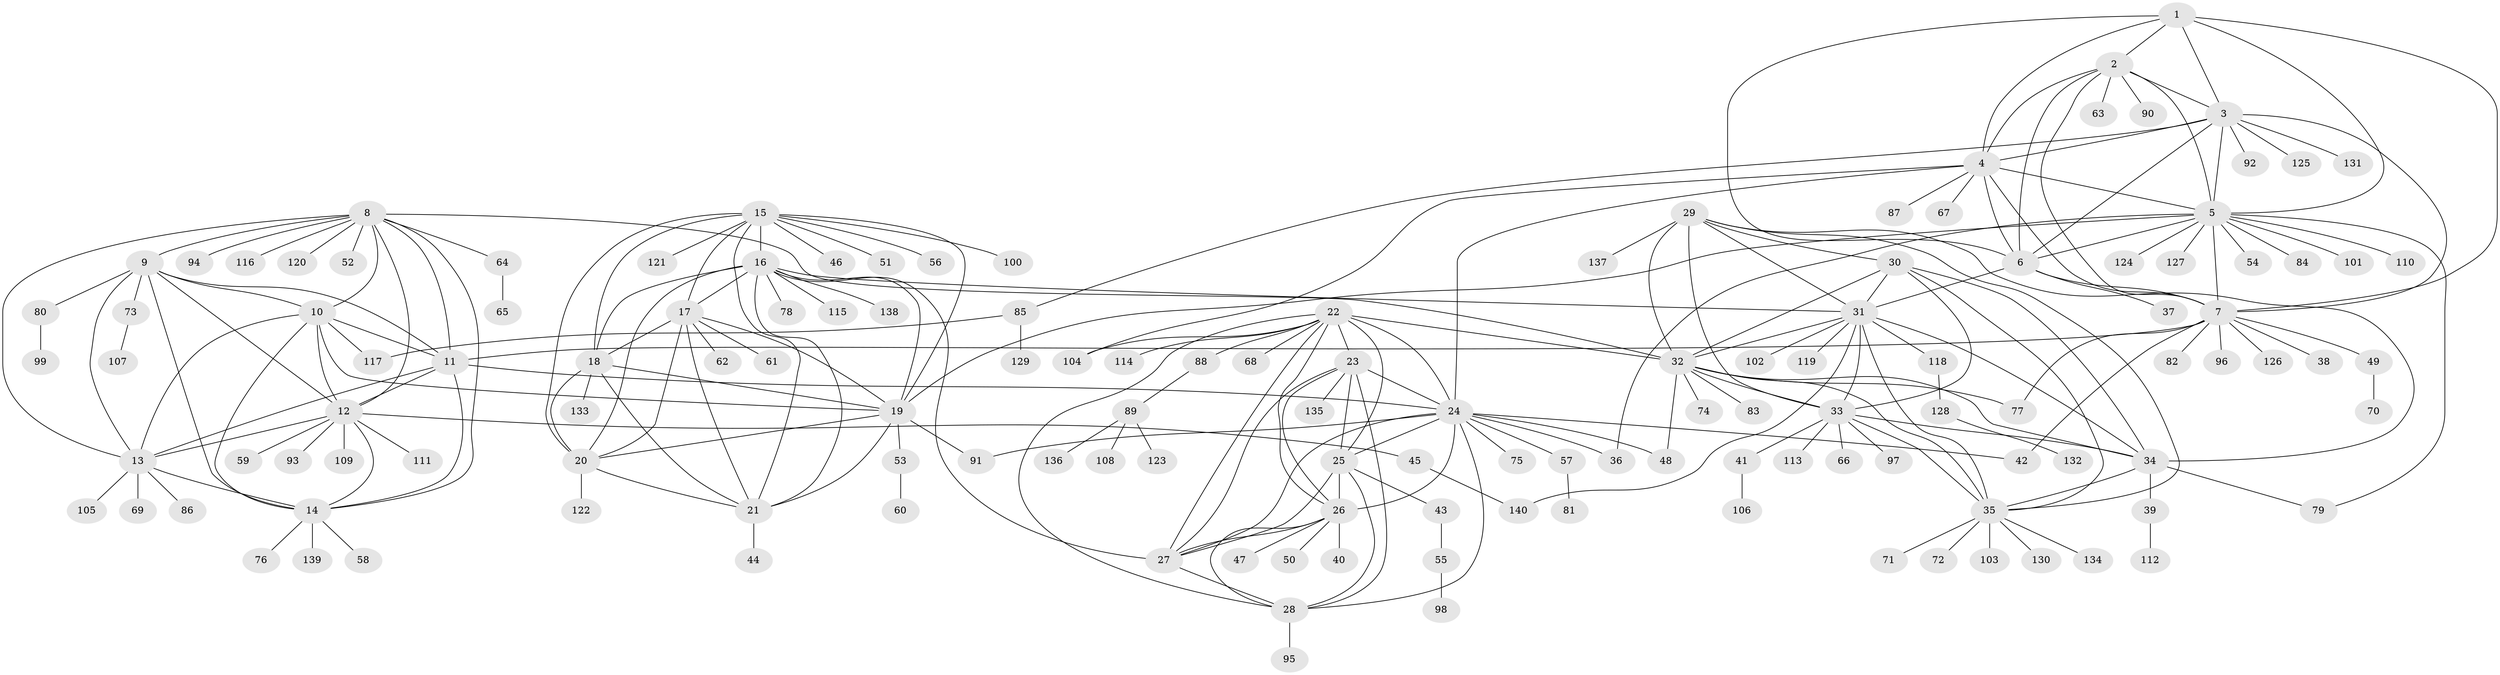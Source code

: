 // Generated by graph-tools (version 1.1) at 2025/11/02/27/25 16:11:30]
// undirected, 140 vertices, 229 edges
graph export_dot {
graph [start="1"]
  node [color=gray90,style=filled];
  1;
  2;
  3;
  4;
  5;
  6;
  7;
  8;
  9;
  10;
  11;
  12;
  13;
  14;
  15;
  16;
  17;
  18;
  19;
  20;
  21;
  22;
  23;
  24;
  25;
  26;
  27;
  28;
  29;
  30;
  31;
  32;
  33;
  34;
  35;
  36;
  37;
  38;
  39;
  40;
  41;
  42;
  43;
  44;
  45;
  46;
  47;
  48;
  49;
  50;
  51;
  52;
  53;
  54;
  55;
  56;
  57;
  58;
  59;
  60;
  61;
  62;
  63;
  64;
  65;
  66;
  67;
  68;
  69;
  70;
  71;
  72;
  73;
  74;
  75;
  76;
  77;
  78;
  79;
  80;
  81;
  82;
  83;
  84;
  85;
  86;
  87;
  88;
  89;
  90;
  91;
  92;
  93;
  94;
  95;
  96;
  97;
  98;
  99;
  100;
  101;
  102;
  103;
  104;
  105;
  106;
  107;
  108;
  109;
  110;
  111;
  112;
  113;
  114;
  115;
  116;
  117;
  118;
  119;
  120;
  121;
  122;
  123;
  124;
  125;
  126;
  127;
  128;
  129;
  130;
  131;
  132;
  133;
  134;
  135;
  136;
  137;
  138;
  139;
  140;
  1 -- 2;
  1 -- 3;
  1 -- 4;
  1 -- 5;
  1 -- 6;
  1 -- 7;
  2 -- 3;
  2 -- 4;
  2 -- 5;
  2 -- 6;
  2 -- 7;
  2 -- 63;
  2 -- 90;
  3 -- 4;
  3 -- 5;
  3 -- 6;
  3 -- 7;
  3 -- 85;
  3 -- 92;
  3 -- 125;
  3 -- 131;
  4 -- 5;
  4 -- 6;
  4 -- 7;
  4 -- 24;
  4 -- 67;
  4 -- 87;
  4 -- 104;
  5 -- 6;
  5 -- 7;
  5 -- 19;
  5 -- 36;
  5 -- 54;
  5 -- 79;
  5 -- 84;
  5 -- 101;
  5 -- 110;
  5 -- 124;
  5 -- 127;
  6 -- 7;
  6 -- 31;
  6 -- 37;
  7 -- 11;
  7 -- 38;
  7 -- 42;
  7 -- 49;
  7 -- 77;
  7 -- 82;
  7 -- 96;
  7 -- 126;
  8 -- 9;
  8 -- 10;
  8 -- 11;
  8 -- 12;
  8 -- 13;
  8 -- 14;
  8 -- 32;
  8 -- 52;
  8 -- 64;
  8 -- 94;
  8 -- 116;
  8 -- 120;
  9 -- 10;
  9 -- 11;
  9 -- 12;
  9 -- 13;
  9 -- 14;
  9 -- 73;
  9 -- 80;
  10 -- 11;
  10 -- 12;
  10 -- 13;
  10 -- 14;
  10 -- 19;
  10 -- 117;
  11 -- 12;
  11 -- 13;
  11 -- 14;
  11 -- 24;
  12 -- 13;
  12 -- 14;
  12 -- 45;
  12 -- 59;
  12 -- 93;
  12 -- 109;
  12 -- 111;
  13 -- 14;
  13 -- 69;
  13 -- 86;
  13 -- 105;
  14 -- 58;
  14 -- 76;
  14 -- 139;
  15 -- 16;
  15 -- 17;
  15 -- 18;
  15 -- 19;
  15 -- 20;
  15 -- 21;
  15 -- 46;
  15 -- 51;
  15 -- 56;
  15 -- 100;
  15 -- 121;
  16 -- 17;
  16 -- 18;
  16 -- 19;
  16 -- 20;
  16 -- 21;
  16 -- 27;
  16 -- 31;
  16 -- 78;
  16 -- 115;
  16 -- 138;
  17 -- 18;
  17 -- 19;
  17 -- 20;
  17 -- 21;
  17 -- 61;
  17 -- 62;
  18 -- 19;
  18 -- 20;
  18 -- 21;
  18 -- 133;
  19 -- 20;
  19 -- 21;
  19 -- 53;
  19 -- 91;
  20 -- 21;
  20 -- 122;
  21 -- 44;
  22 -- 23;
  22 -- 24;
  22 -- 25;
  22 -- 26;
  22 -- 27;
  22 -- 28;
  22 -- 32;
  22 -- 68;
  22 -- 88;
  22 -- 104;
  22 -- 114;
  23 -- 24;
  23 -- 25;
  23 -- 26;
  23 -- 27;
  23 -- 28;
  23 -- 135;
  24 -- 25;
  24 -- 26;
  24 -- 27;
  24 -- 28;
  24 -- 36;
  24 -- 42;
  24 -- 48;
  24 -- 57;
  24 -- 75;
  24 -- 91;
  25 -- 26;
  25 -- 27;
  25 -- 28;
  25 -- 43;
  26 -- 27;
  26 -- 28;
  26 -- 40;
  26 -- 47;
  26 -- 50;
  27 -- 28;
  28 -- 95;
  29 -- 30;
  29 -- 31;
  29 -- 32;
  29 -- 33;
  29 -- 34;
  29 -- 35;
  29 -- 137;
  30 -- 31;
  30 -- 32;
  30 -- 33;
  30 -- 34;
  30 -- 35;
  31 -- 32;
  31 -- 33;
  31 -- 34;
  31 -- 35;
  31 -- 102;
  31 -- 118;
  31 -- 119;
  31 -- 140;
  32 -- 33;
  32 -- 34;
  32 -- 35;
  32 -- 48;
  32 -- 74;
  32 -- 77;
  32 -- 83;
  33 -- 34;
  33 -- 35;
  33 -- 41;
  33 -- 66;
  33 -- 97;
  33 -- 113;
  34 -- 35;
  34 -- 39;
  34 -- 79;
  35 -- 71;
  35 -- 72;
  35 -- 103;
  35 -- 130;
  35 -- 134;
  39 -- 112;
  41 -- 106;
  43 -- 55;
  45 -- 140;
  49 -- 70;
  53 -- 60;
  55 -- 98;
  57 -- 81;
  64 -- 65;
  73 -- 107;
  80 -- 99;
  85 -- 117;
  85 -- 129;
  88 -- 89;
  89 -- 108;
  89 -- 123;
  89 -- 136;
  118 -- 128;
  128 -- 132;
}

